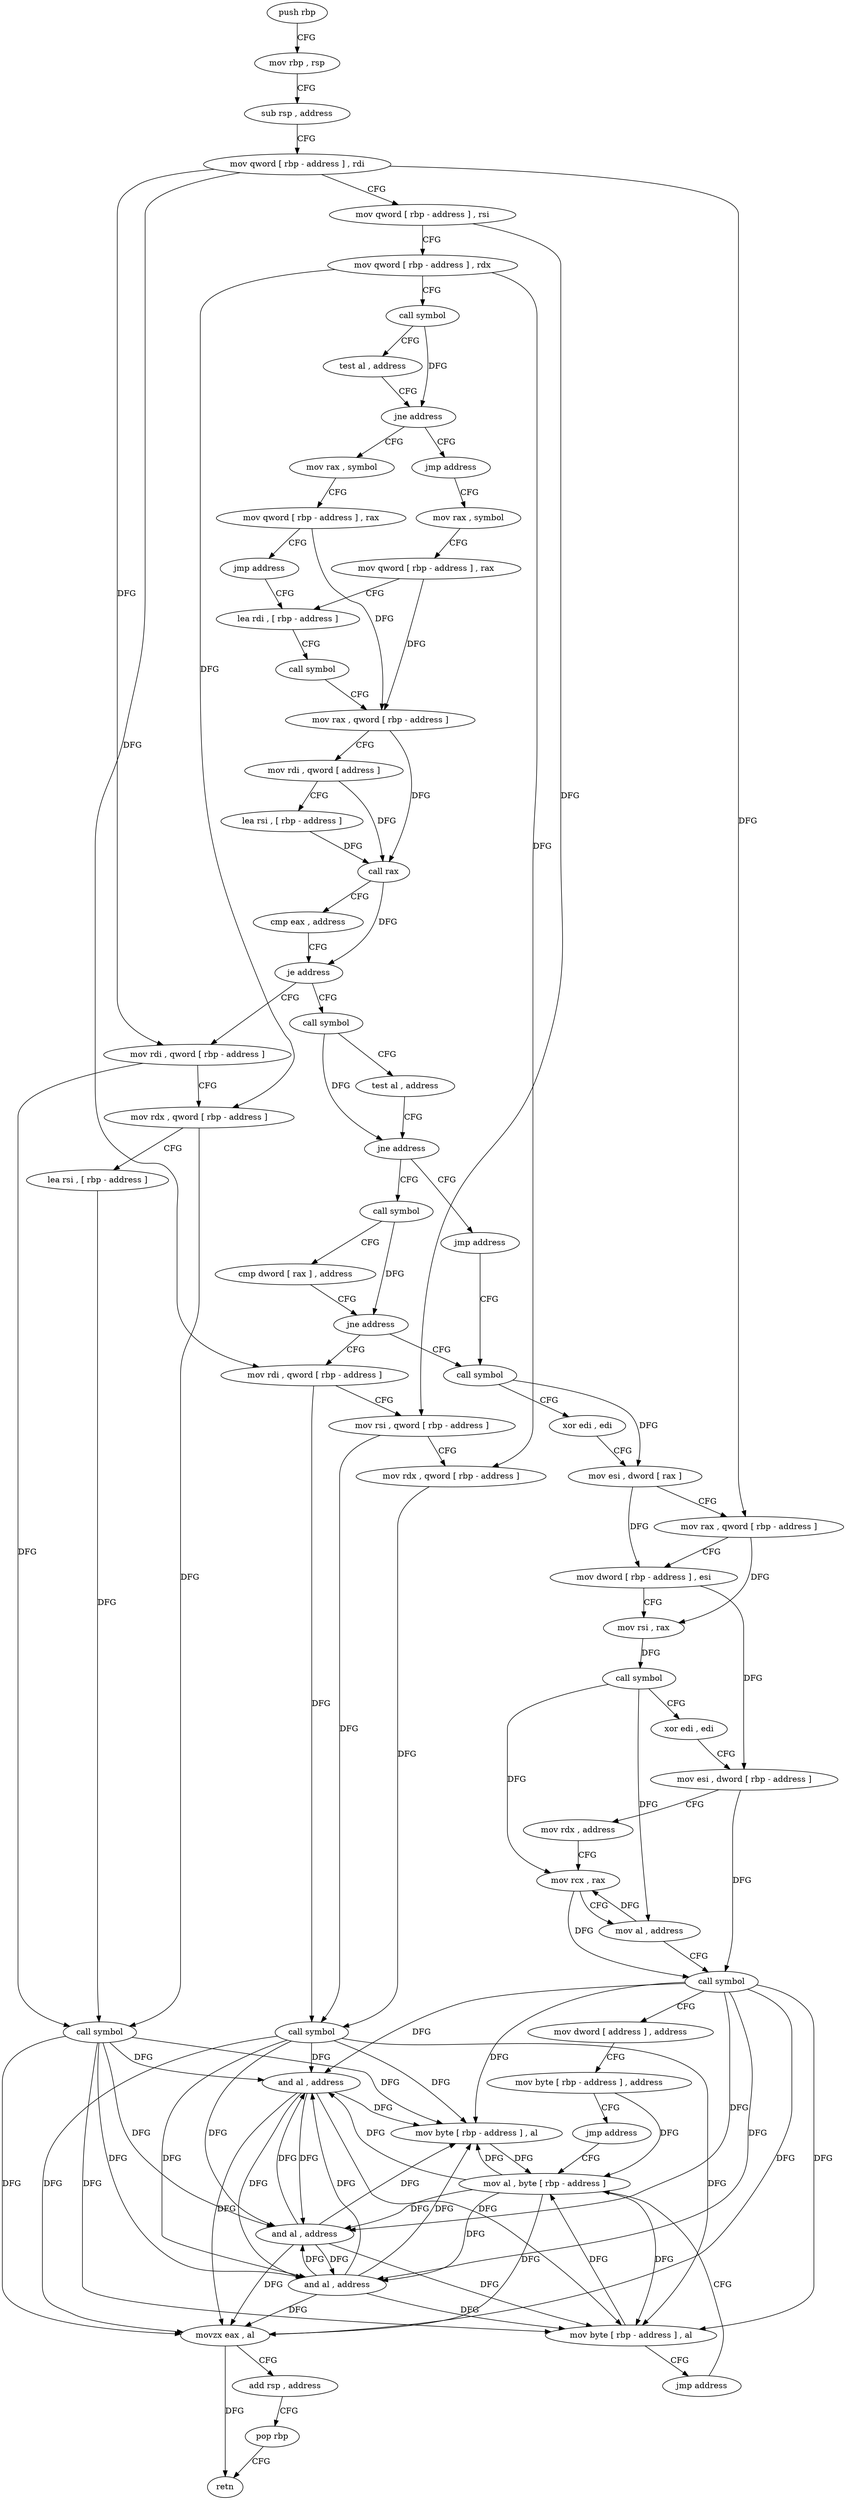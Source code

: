 digraph "func" {
"4222224" [label = "push rbp" ]
"4222225" [label = "mov rbp , rsp" ]
"4222228" [label = "sub rsp , address" ]
"4222235" [label = "mov qword [ rbp - address ] , rdi" ]
"4222239" [label = "mov qword [ rbp - address ] , rsi" ]
"4222243" [label = "mov qword [ rbp - address ] , rdx" ]
"4222247" [label = "call symbol" ]
"4222252" [label = "test al , address" ]
"4222254" [label = "jne address" ]
"4222265" [label = "mov rax , symbol" ]
"4222260" [label = "jmp address" ]
"4222275" [label = "mov qword [ rbp - address ] , rax" ]
"4222282" [label = "jmp address" ]
"4222304" [label = "lea rdi , [ rbp - address ]" ]
"4222287" [label = "mov rax , symbol" ]
"4222311" [label = "call symbol" ]
"4222316" [label = "mov rax , qword [ rbp - address ]" ]
"4222323" [label = "mov rdi , qword [ address ]" ]
"4222331" [label = "lea rsi , [ rbp - address ]" ]
"4222338" [label = "call rax" ]
"4222340" [label = "cmp eax , address" ]
"4222343" [label = "je address" ]
"4222483" [label = "mov rdi , qword [ rbp - address ]" ]
"4222349" [label = "call symbol" ]
"4222297" [label = "mov qword [ rbp - address ] , rax" ]
"4222487" [label = "mov rdx , qword [ rbp - address ]" ]
"4222491" [label = "lea rsi , [ rbp - address ]" ]
"4222498" [label = "call symbol" ]
"4222503" [label = "and al , address" ]
"4222505" [label = "mov byte [ rbp - address ] , al" ]
"4222508" [label = "mov al , byte [ rbp - address ]" ]
"4222354" [label = "test al , address" ]
"4222356" [label = "jne address" ]
"4222367" [label = "call symbol" ]
"4222362" [label = "jmp address" ]
"4222372" [label = "cmp dword [ rax ] , address" ]
"4222375" [label = "jne address" ]
"4222408" [label = "call symbol" ]
"4222381" [label = "mov rdi , qword [ rbp - address ]" ]
"4222413" [label = "xor edi , edi" ]
"4222415" [label = "mov esi , dword [ rax ]" ]
"4222417" [label = "mov rax , qword [ rbp - address ]" ]
"4222421" [label = "mov dword [ rbp - address ] , esi" ]
"4222427" [label = "mov rsi , rax" ]
"4222430" [label = "call symbol" ]
"4222435" [label = "xor edi , edi" ]
"4222437" [label = "mov esi , dword [ rbp - address ]" ]
"4222443" [label = "mov rdx , address" ]
"4222453" [label = "mov rcx , rax" ]
"4222456" [label = "mov al , address" ]
"4222458" [label = "call symbol" ]
"4222463" [label = "mov dword [ address ] , address" ]
"4222474" [label = "mov byte [ rbp - address ] , address" ]
"4222478" [label = "jmp address" ]
"4222385" [label = "mov rsi , qword [ rbp - address ]" ]
"4222389" [label = "mov rdx , qword [ rbp - address ]" ]
"4222393" [label = "call symbol" ]
"4222398" [label = "and al , address" ]
"4222400" [label = "mov byte [ rbp - address ] , al" ]
"4222403" [label = "jmp address" ]
"4222511" [label = "and al , address" ]
"4222513" [label = "movzx eax , al" ]
"4222516" [label = "add rsp , address" ]
"4222523" [label = "pop rbp" ]
"4222524" [label = "retn" ]
"4222224" -> "4222225" [ label = "CFG" ]
"4222225" -> "4222228" [ label = "CFG" ]
"4222228" -> "4222235" [ label = "CFG" ]
"4222235" -> "4222239" [ label = "CFG" ]
"4222235" -> "4222483" [ label = "DFG" ]
"4222235" -> "4222417" [ label = "DFG" ]
"4222235" -> "4222381" [ label = "DFG" ]
"4222239" -> "4222243" [ label = "CFG" ]
"4222239" -> "4222385" [ label = "DFG" ]
"4222243" -> "4222247" [ label = "CFG" ]
"4222243" -> "4222487" [ label = "DFG" ]
"4222243" -> "4222389" [ label = "DFG" ]
"4222247" -> "4222252" [ label = "CFG" ]
"4222247" -> "4222254" [ label = "DFG" ]
"4222252" -> "4222254" [ label = "CFG" ]
"4222254" -> "4222265" [ label = "CFG" ]
"4222254" -> "4222260" [ label = "CFG" ]
"4222265" -> "4222275" [ label = "CFG" ]
"4222260" -> "4222287" [ label = "CFG" ]
"4222275" -> "4222282" [ label = "CFG" ]
"4222275" -> "4222316" [ label = "DFG" ]
"4222282" -> "4222304" [ label = "CFG" ]
"4222304" -> "4222311" [ label = "CFG" ]
"4222287" -> "4222297" [ label = "CFG" ]
"4222311" -> "4222316" [ label = "CFG" ]
"4222316" -> "4222323" [ label = "CFG" ]
"4222316" -> "4222338" [ label = "DFG" ]
"4222323" -> "4222331" [ label = "CFG" ]
"4222323" -> "4222338" [ label = "DFG" ]
"4222331" -> "4222338" [ label = "DFG" ]
"4222338" -> "4222340" [ label = "CFG" ]
"4222338" -> "4222343" [ label = "DFG" ]
"4222340" -> "4222343" [ label = "CFG" ]
"4222343" -> "4222483" [ label = "CFG" ]
"4222343" -> "4222349" [ label = "CFG" ]
"4222483" -> "4222487" [ label = "CFG" ]
"4222483" -> "4222498" [ label = "DFG" ]
"4222349" -> "4222354" [ label = "CFG" ]
"4222349" -> "4222356" [ label = "DFG" ]
"4222297" -> "4222304" [ label = "CFG" ]
"4222297" -> "4222316" [ label = "DFG" ]
"4222487" -> "4222491" [ label = "CFG" ]
"4222487" -> "4222498" [ label = "DFG" ]
"4222491" -> "4222498" [ label = "DFG" ]
"4222498" -> "4222503" [ label = "DFG" ]
"4222498" -> "4222505" [ label = "DFG" ]
"4222498" -> "4222511" [ label = "DFG" ]
"4222498" -> "4222513" [ label = "DFG" ]
"4222498" -> "4222398" [ label = "DFG" ]
"4222498" -> "4222400" [ label = "DFG" ]
"4222503" -> "4222505" [ label = "DFG" ]
"4222503" -> "4222511" [ label = "DFG" ]
"4222503" -> "4222513" [ label = "DFG" ]
"4222503" -> "4222398" [ label = "DFG" ]
"4222503" -> "4222400" [ label = "DFG" ]
"4222505" -> "4222508" [ label = "DFG" ]
"4222508" -> "4222511" [ label = "DFG" ]
"4222508" -> "4222503" [ label = "DFG" ]
"4222508" -> "4222505" [ label = "DFG" ]
"4222508" -> "4222513" [ label = "DFG" ]
"4222508" -> "4222398" [ label = "DFG" ]
"4222508" -> "4222400" [ label = "DFG" ]
"4222354" -> "4222356" [ label = "CFG" ]
"4222356" -> "4222367" [ label = "CFG" ]
"4222356" -> "4222362" [ label = "CFG" ]
"4222367" -> "4222372" [ label = "CFG" ]
"4222367" -> "4222375" [ label = "DFG" ]
"4222362" -> "4222408" [ label = "CFG" ]
"4222372" -> "4222375" [ label = "CFG" ]
"4222375" -> "4222408" [ label = "CFG" ]
"4222375" -> "4222381" [ label = "CFG" ]
"4222408" -> "4222413" [ label = "CFG" ]
"4222408" -> "4222415" [ label = "DFG" ]
"4222381" -> "4222385" [ label = "CFG" ]
"4222381" -> "4222393" [ label = "DFG" ]
"4222413" -> "4222415" [ label = "CFG" ]
"4222415" -> "4222417" [ label = "CFG" ]
"4222415" -> "4222421" [ label = "DFG" ]
"4222417" -> "4222421" [ label = "CFG" ]
"4222417" -> "4222427" [ label = "DFG" ]
"4222421" -> "4222427" [ label = "CFG" ]
"4222421" -> "4222437" [ label = "DFG" ]
"4222427" -> "4222430" [ label = "DFG" ]
"4222430" -> "4222435" [ label = "CFG" ]
"4222430" -> "4222453" [ label = "DFG" ]
"4222430" -> "4222456" [ label = "DFG" ]
"4222435" -> "4222437" [ label = "CFG" ]
"4222437" -> "4222443" [ label = "CFG" ]
"4222437" -> "4222458" [ label = "DFG" ]
"4222443" -> "4222453" [ label = "CFG" ]
"4222453" -> "4222456" [ label = "CFG" ]
"4222453" -> "4222458" [ label = "DFG" ]
"4222456" -> "4222458" [ label = "CFG" ]
"4222456" -> "4222453" [ label = "DFG" ]
"4222458" -> "4222463" [ label = "CFG" ]
"4222458" -> "4222503" [ label = "DFG" ]
"4222458" -> "4222505" [ label = "DFG" ]
"4222458" -> "4222511" [ label = "DFG" ]
"4222458" -> "4222513" [ label = "DFG" ]
"4222458" -> "4222398" [ label = "DFG" ]
"4222458" -> "4222400" [ label = "DFG" ]
"4222463" -> "4222474" [ label = "CFG" ]
"4222474" -> "4222478" [ label = "CFG" ]
"4222474" -> "4222508" [ label = "DFG" ]
"4222478" -> "4222508" [ label = "CFG" ]
"4222385" -> "4222389" [ label = "CFG" ]
"4222385" -> "4222393" [ label = "DFG" ]
"4222389" -> "4222393" [ label = "DFG" ]
"4222393" -> "4222398" [ label = "DFG" ]
"4222393" -> "4222503" [ label = "DFG" ]
"4222393" -> "4222505" [ label = "DFG" ]
"4222393" -> "4222511" [ label = "DFG" ]
"4222393" -> "4222513" [ label = "DFG" ]
"4222393" -> "4222400" [ label = "DFG" ]
"4222398" -> "4222400" [ label = "DFG" ]
"4222398" -> "4222503" [ label = "DFG" ]
"4222398" -> "4222505" [ label = "DFG" ]
"4222398" -> "4222511" [ label = "DFG" ]
"4222398" -> "4222513" [ label = "DFG" ]
"4222400" -> "4222403" [ label = "CFG" ]
"4222400" -> "4222508" [ label = "DFG" ]
"4222403" -> "4222508" [ label = "CFG" ]
"4222511" -> "4222513" [ label = "DFG" ]
"4222511" -> "4222503" [ label = "DFG" ]
"4222511" -> "4222505" [ label = "DFG" ]
"4222511" -> "4222398" [ label = "DFG" ]
"4222511" -> "4222400" [ label = "DFG" ]
"4222513" -> "4222516" [ label = "CFG" ]
"4222513" -> "4222524" [ label = "DFG" ]
"4222516" -> "4222523" [ label = "CFG" ]
"4222523" -> "4222524" [ label = "CFG" ]
}
